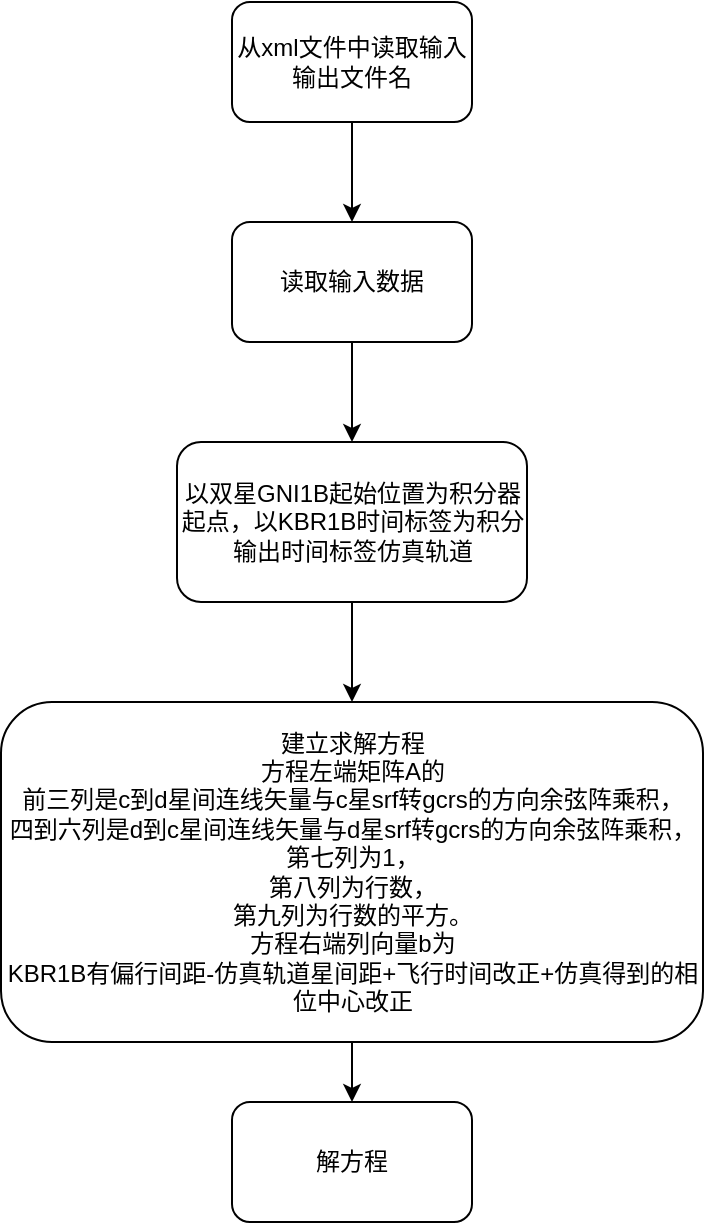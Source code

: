 <mxfile version="14.2.4" type="embed">
    <diagram id="qYL0NBzqdwhdSCNrga5a" name="第 1 页">
        <mxGraphModel dx="866" dy="493" grid="1" gridSize="10" guides="1" tooltips="1" connect="1" arrows="1" fold="1" page="1" pageScale="1" pageWidth="827" pageHeight="1169" math="0" shadow="0">
            <root>
                <mxCell id="0"/>
                <mxCell id="1" parent="0"/>
                <mxCell id="3" style="edgeStyle=orthogonalEdgeStyle;rounded=0;orthogonalLoop=1;jettySize=auto;html=1;exitX=0.5;exitY=1;exitDx=0;exitDy=0;" edge="1" parent="1" source="2">
                    <mxGeometry relative="1" as="geometry">
                        <mxPoint x="370" y="200" as="targetPoint"/>
                    </mxGeometry>
                </mxCell>
                <mxCell id="2" value="从xml文件中读取输入输出文件名" style="rounded=1;whiteSpace=wrap;html=1;" vertex="1" parent="1">
                    <mxGeometry x="310" y="90" width="120" height="60" as="geometry"/>
                </mxCell>
                <mxCell id="5" style="edgeStyle=orthogonalEdgeStyle;rounded=0;orthogonalLoop=1;jettySize=auto;html=1;" edge="1" parent="1" source="4">
                    <mxGeometry relative="1" as="geometry">
                        <mxPoint x="370" y="310" as="targetPoint"/>
                    </mxGeometry>
                </mxCell>
                <mxCell id="4" value="读取输入数据" style="rounded=1;whiteSpace=wrap;html=1;" vertex="1" parent="1">
                    <mxGeometry x="310" y="200" width="120" height="60" as="geometry"/>
                </mxCell>
                <mxCell id="7" style="edgeStyle=orthogonalEdgeStyle;rounded=0;orthogonalLoop=1;jettySize=auto;html=1;" edge="1" parent="1" source="6">
                    <mxGeometry relative="1" as="geometry">
                        <mxPoint x="370" y="440" as="targetPoint"/>
                    </mxGeometry>
                </mxCell>
                <mxCell id="6" value="以双星GNI1B起始位置为积分器起点，以KBR1B时间标签为积分输出时间标签仿真轨道" style="rounded=1;whiteSpace=wrap;html=1;" vertex="1" parent="1">
                    <mxGeometry x="282.5" y="310" width="175" height="80" as="geometry"/>
                </mxCell>
                <mxCell id="11" value="" style="edgeStyle=orthogonalEdgeStyle;rounded=0;orthogonalLoop=1;jettySize=auto;html=1;" edge="1" parent="1" source="9" target="10">
                    <mxGeometry relative="1" as="geometry"/>
                </mxCell>
                <mxCell id="9" value="建立求解方程&lt;br&gt;方程左端矩阵A的&lt;br&gt;前三列是c到d星间连线矢量与c星srf转gcrs的方向余弦阵乘积，&lt;br&gt;四到六列是d到c星间连线矢量与d星srf转gcrs的方向余弦阵乘积，&lt;br&gt;第七列为1，&lt;br&gt;第八列为行数，&lt;br&gt;第九列为行数的平方。&lt;br&gt;方程右端列向量b为&lt;br&gt;KBR1B有偏行间距-仿真轨道星间距+飞行时间改正+仿真得到的相位中心改正" style="rounded=1;whiteSpace=wrap;html=1;" vertex="1" parent="1">
                    <mxGeometry x="194.5" y="440" width="351" height="170" as="geometry"/>
                </mxCell>
                <mxCell id="10" value="解方程" style="whiteSpace=wrap;html=1;rounded=1;" vertex="1" parent="1">
                    <mxGeometry x="310" y="640" width="120" height="60" as="geometry"/>
                </mxCell>
            </root>
        </mxGraphModel>
    </diagram>
</mxfile>